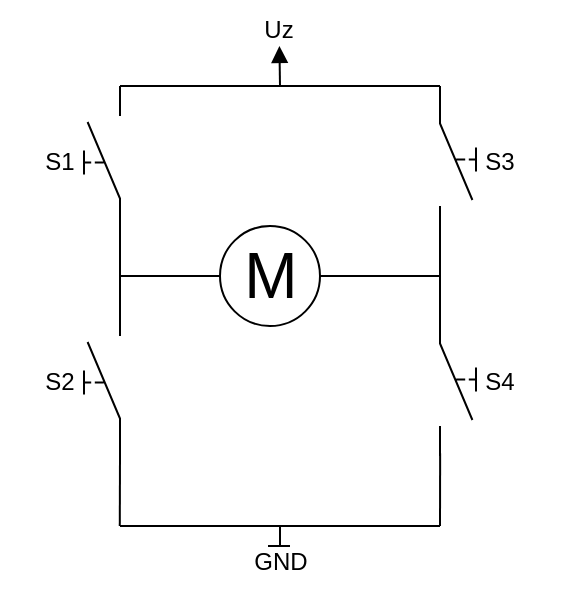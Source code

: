 <mxfile version="22.1.2" type="device">
  <diagram name="Page-1" id="hMBrnztbsWt2vOonBula">
    <mxGraphModel dx="546" dy="340" grid="1" gridSize="10" guides="1" tooltips="1" connect="1" arrows="1" fold="1" page="1" pageScale="1" pageWidth="850" pageHeight="1100" math="0" shadow="0">
      <root>
        <mxCell id="0" />
        <mxCell id="1" parent="0" />
        <mxCell id="Fc51Dr4NVQv7zKvTvscv-3" value="" style="pointerEvents=1;verticalLabelPosition=bottom;shadow=0;dashed=0;align=center;html=1;verticalAlign=top;shape=mxgraph.electrical.electro-mechanical.manualSwitch2;elSwitchState=off;direction=north;" vertex="1" parent="1">
          <mxGeometry x="222" y="140" width="18" height="75" as="geometry" />
        </mxCell>
        <mxCell id="Fc51Dr4NVQv7zKvTvscv-4" value="" style="pointerEvents=1;verticalLabelPosition=bottom;shadow=0;dashed=0;align=center;html=1;verticalAlign=top;shape=mxgraph.electrical.electro-mechanical.manualSwitch2;elSwitchState=off;direction=north;" vertex="1" parent="1">
          <mxGeometry x="222" y="250" width="18" height="75" as="geometry" />
        </mxCell>
        <mxCell id="Fc51Dr4NVQv7zKvTvscv-5" value="" style="pointerEvents=1;verticalLabelPosition=bottom;shadow=0;dashed=0;align=center;html=1;verticalAlign=top;shape=mxgraph.electrical.electro-mechanical.manualSwitch2;elSwitchState=off;direction=south;" vertex="1" parent="1">
          <mxGeometry x="400" y="250" width="18" height="75" as="geometry" />
        </mxCell>
        <mxCell id="Fc51Dr4NVQv7zKvTvscv-6" value="" style="pointerEvents=1;verticalLabelPosition=bottom;shadow=0;dashed=0;align=center;html=1;verticalAlign=top;shape=mxgraph.electrical.electro-mechanical.manualSwitch2;elSwitchState=off;direction=south;" vertex="1" parent="1">
          <mxGeometry x="400" y="140" width="18" height="75" as="geometry" />
        </mxCell>
        <mxCell id="Fc51Dr4NVQv7zKvTvscv-7" value="" style="endArrow=none;html=1;rounded=0;" edge="1" parent="1">
          <mxGeometry width="50" height="50" relative="1" as="geometry">
            <mxPoint x="240" y="325" as="sourcePoint" />
            <mxPoint x="239.89" y="360" as="targetPoint" />
          </mxGeometry>
        </mxCell>
        <mxCell id="Fc51Dr4NVQv7zKvTvscv-8" value="" style="endArrow=none;html=1;rounded=0;" edge="1" parent="1">
          <mxGeometry width="50" height="50" relative="1" as="geometry">
            <mxPoint x="240" y="250" as="sourcePoint" />
            <mxPoint x="240" y="215" as="targetPoint" />
          </mxGeometry>
        </mxCell>
        <mxCell id="Fc51Dr4NVQv7zKvTvscv-9" value="M" style="verticalLabelPosition=middle;shadow=0;dashed=0;align=center;html=1;verticalAlign=middle;strokeWidth=1;shape=ellipse;fontSize=32;perimeter=ellipsePerimeter;" vertex="1" parent="1">
          <mxGeometry x="290" y="210" width="50" height="50" as="geometry" />
        </mxCell>
        <mxCell id="Fc51Dr4NVQv7zKvTvscv-10" value="" style="endArrow=none;html=1;rounded=0;entryX=0;entryY=0.5;entryDx=0;entryDy=0;" edge="1" parent="1" target="Fc51Dr4NVQv7zKvTvscv-9">
          <mxGeometry width="50" height="50" relative="1" as="geometry">
            <mxPoint x="240" y="235" as="sourcePoint" />
            <mxPoint x="370" y="210" as="targetPoint" />
          </mxGeometry>
        </mxCell>
        <mxCell id="Fc51Dr4NVQv7zKvTvscv-11" value="" style="endArrow=none;html=1;rounded=0;" edge="1" parent="1">
          <mxGeometry width="50" height="50" relative="1" as="geometry">
            <mxPoint x="240" y="140" as="sourcePoint" />
            <mxPoint x="400" y="140" as="targetPoint" />
          </mxGeometry>
        </mxCell>
        <mxCell id="Fc51Dr4NVQv7zKvTvscv-12" value="" style="endArrow=none;html=1;rounded=0;" edge="1" parent="1">
          <mxGeometry width="50" height="50" relative="1" as="geometry">
            <mxPoint x="240" y="360" as="sourcePoint" />
            <mxPoint x="400" y="360" as="targetPoint" />
          </mxGeometry>
        </mxCell>
        <mxCell id="Fc51Dr4NVQv7zKvTvscv-13" value="" style="endArrow=none;html=1;rounded=0;entryX=0.982;entryY=0.996;entryDx=0;entryDy=0;entryPerimeter=0;" edge="1" parent="1" target="Fc51Dr4NVQv7zKvTvscv-5">
          <mxGeometry width="50" height="50" relative="1" as="geometry">
            <mxPoint x="400" y="360" as="sourcePoint" />
            <mxPoint x="400" y="330" as="targetPoint" />
          </mxGeometry>
        </mxCell>
        <mxCell id="Fc51Dr4NVQv7zKvTvscv-14" value="" style="endArrow=none;html=1;rounded=0;" edge="1" parent="1">
          <mxGeometry width="50" height="50" relative="1" as="geometry">
            <mxPoint x="400" y="250" as="sourcePoint" />
            <mxPoint x="400" y="215" as="targetPoint" />
          </mxGeometry>
        </mxCell>
        <mxCell id="Fc51Dr4NVQv7zKvTvscv-15" value="" style="endArrow=none;html=1;rounded=0;" edge="1" parent="1">
          <mxGeometry width="50" height="50" relative="1" as="geometry">
            <mxPoint x="320" y="360" as="sourcePoint" />
            <mxPoint x="320" y="370" as="targetPoint" />
          </mxGeometry>
        </mxCell>
        <mxCell id="Fc51Dr4NVQv7zKvTvscv-16" value="" style="endArrow=none;html=1;rounded=0;" edge="1" parent="1">
          <mxGeometry width="50" height="50" relative="1" as="geometry">
            <mxPoint x="314" y="370" as="sourcePoint" />
            <mxPoint x="325" y="370" as="targetPoint" />
          </mxGeometry>
        </mxCell>
        <mxCell id="Fc51Dr4NVQv7zKvTvscv-17" value="GND" style="text;html=1;align=center;verticalAlign=middle;resizable=0;points=[];autosize=1;strokeColor=none;fillColor=none;" vertex="1" parent="1">
          <mxGeometry x="295" y="363" width="50" height="30" as="geometry" />
        </mxCell>
        <mxCell id="Fc51Dr4NVQv7zKvTvscv-18" value="" style="endArrow=block;html=1;rounded=0;startArrow=none;startFill=0;endFill=1;" edge="1" parent="1">
          <mxGeometry width="50" height="50" relative="1" as="geometry">
            <mxPoint x="320" y="140" as="sourcePoint" />
            <mxPoint x="319.71" y="120" as="targetPoint" />
          </mxGeometry>
        </mxCell>
        <mxCell id="Fc51Dr4NVQv7zKvTvscv-20" value="Uz" style="text;html=1;align=center;verticalAlign=middle;resizable=0;points=[];autosize=1;strokeColor=none;fillColor=none;" vertex="1" parent="1">
          <mxGeometry x="299" y="97" width="40" height="30" as="geometry" />
        </mxCell>
        <mxCell id="Fc51Dr4NVQv7zKvTvscv-21" value="S1" style="text;html=1;strokeColor=none;fillColor=none;align=center;verticalAlign=middle;whiteSpace=wrap;rounded=0;" vertex="1" parent="1">
          <mxGeometry x="180" y="162.5" width="60" height="30" as="geometry" />
        </mxCell>
        <mxCell id="Fc51Dr4NVQv7zKvTvscv-22" value="S2" style="text;html=1;strokeColor=none;fillColor=none;align=center;verticalAlign=middle;whiteSpace=wrap;rounded=0;" vertex="1" parent="1">
          <mxGeometry x="180" y="272.5" width="60" height="30" as="geometry" />
        </mxCell>
        <mxCell id="Fc51Dr4NVQv7zKvTvscv-23" value="S3" style="text;html=1;strokeColor=none;fillColor=none;align=center;verticalAlign=middle;whiteSpace=wrap;rounded=0;" vertex="1" parent="1">
          <mxGeometry x="400" y="162.5" width="60" height="30" as="geometry" />
        </mxCell>
        <mxCell id="Fc51Dr4NVQv7zKvTvscv-24" value="S4" style="text;html=1;strokeColor=none;fillColor=none;align=center;verticalAlign=middle;whiteSpace=wrap;rounded=0;" vertex="1" parent="1">
          <mxGeometry x="400" y="272.5" width="60" height="30" as="geometry" />
        </mxCell>
        <mxCell id="Fc51Dr4NVQv7zKvTvscv-25" value="" style="endArrow=none;html=1;rounded=0;exitX=1;exitY=0.5;exitDx=0;exitDy=0;" edge="1" parent="1" source="Fc51Dr4NVQv7zKvTvscv-9">
          <mxGeometry width="50" height="50" relative="1" as="geometry">
            <mxPoint x="330" y="290" as="sourcePoint" />
            <mxPoint x="400" y="235" as="targetPoint" />
          </mxGeometry>
        </mxCell>
      </root>
    </mxGraphModel>
  </diagram>
</mxfile>
